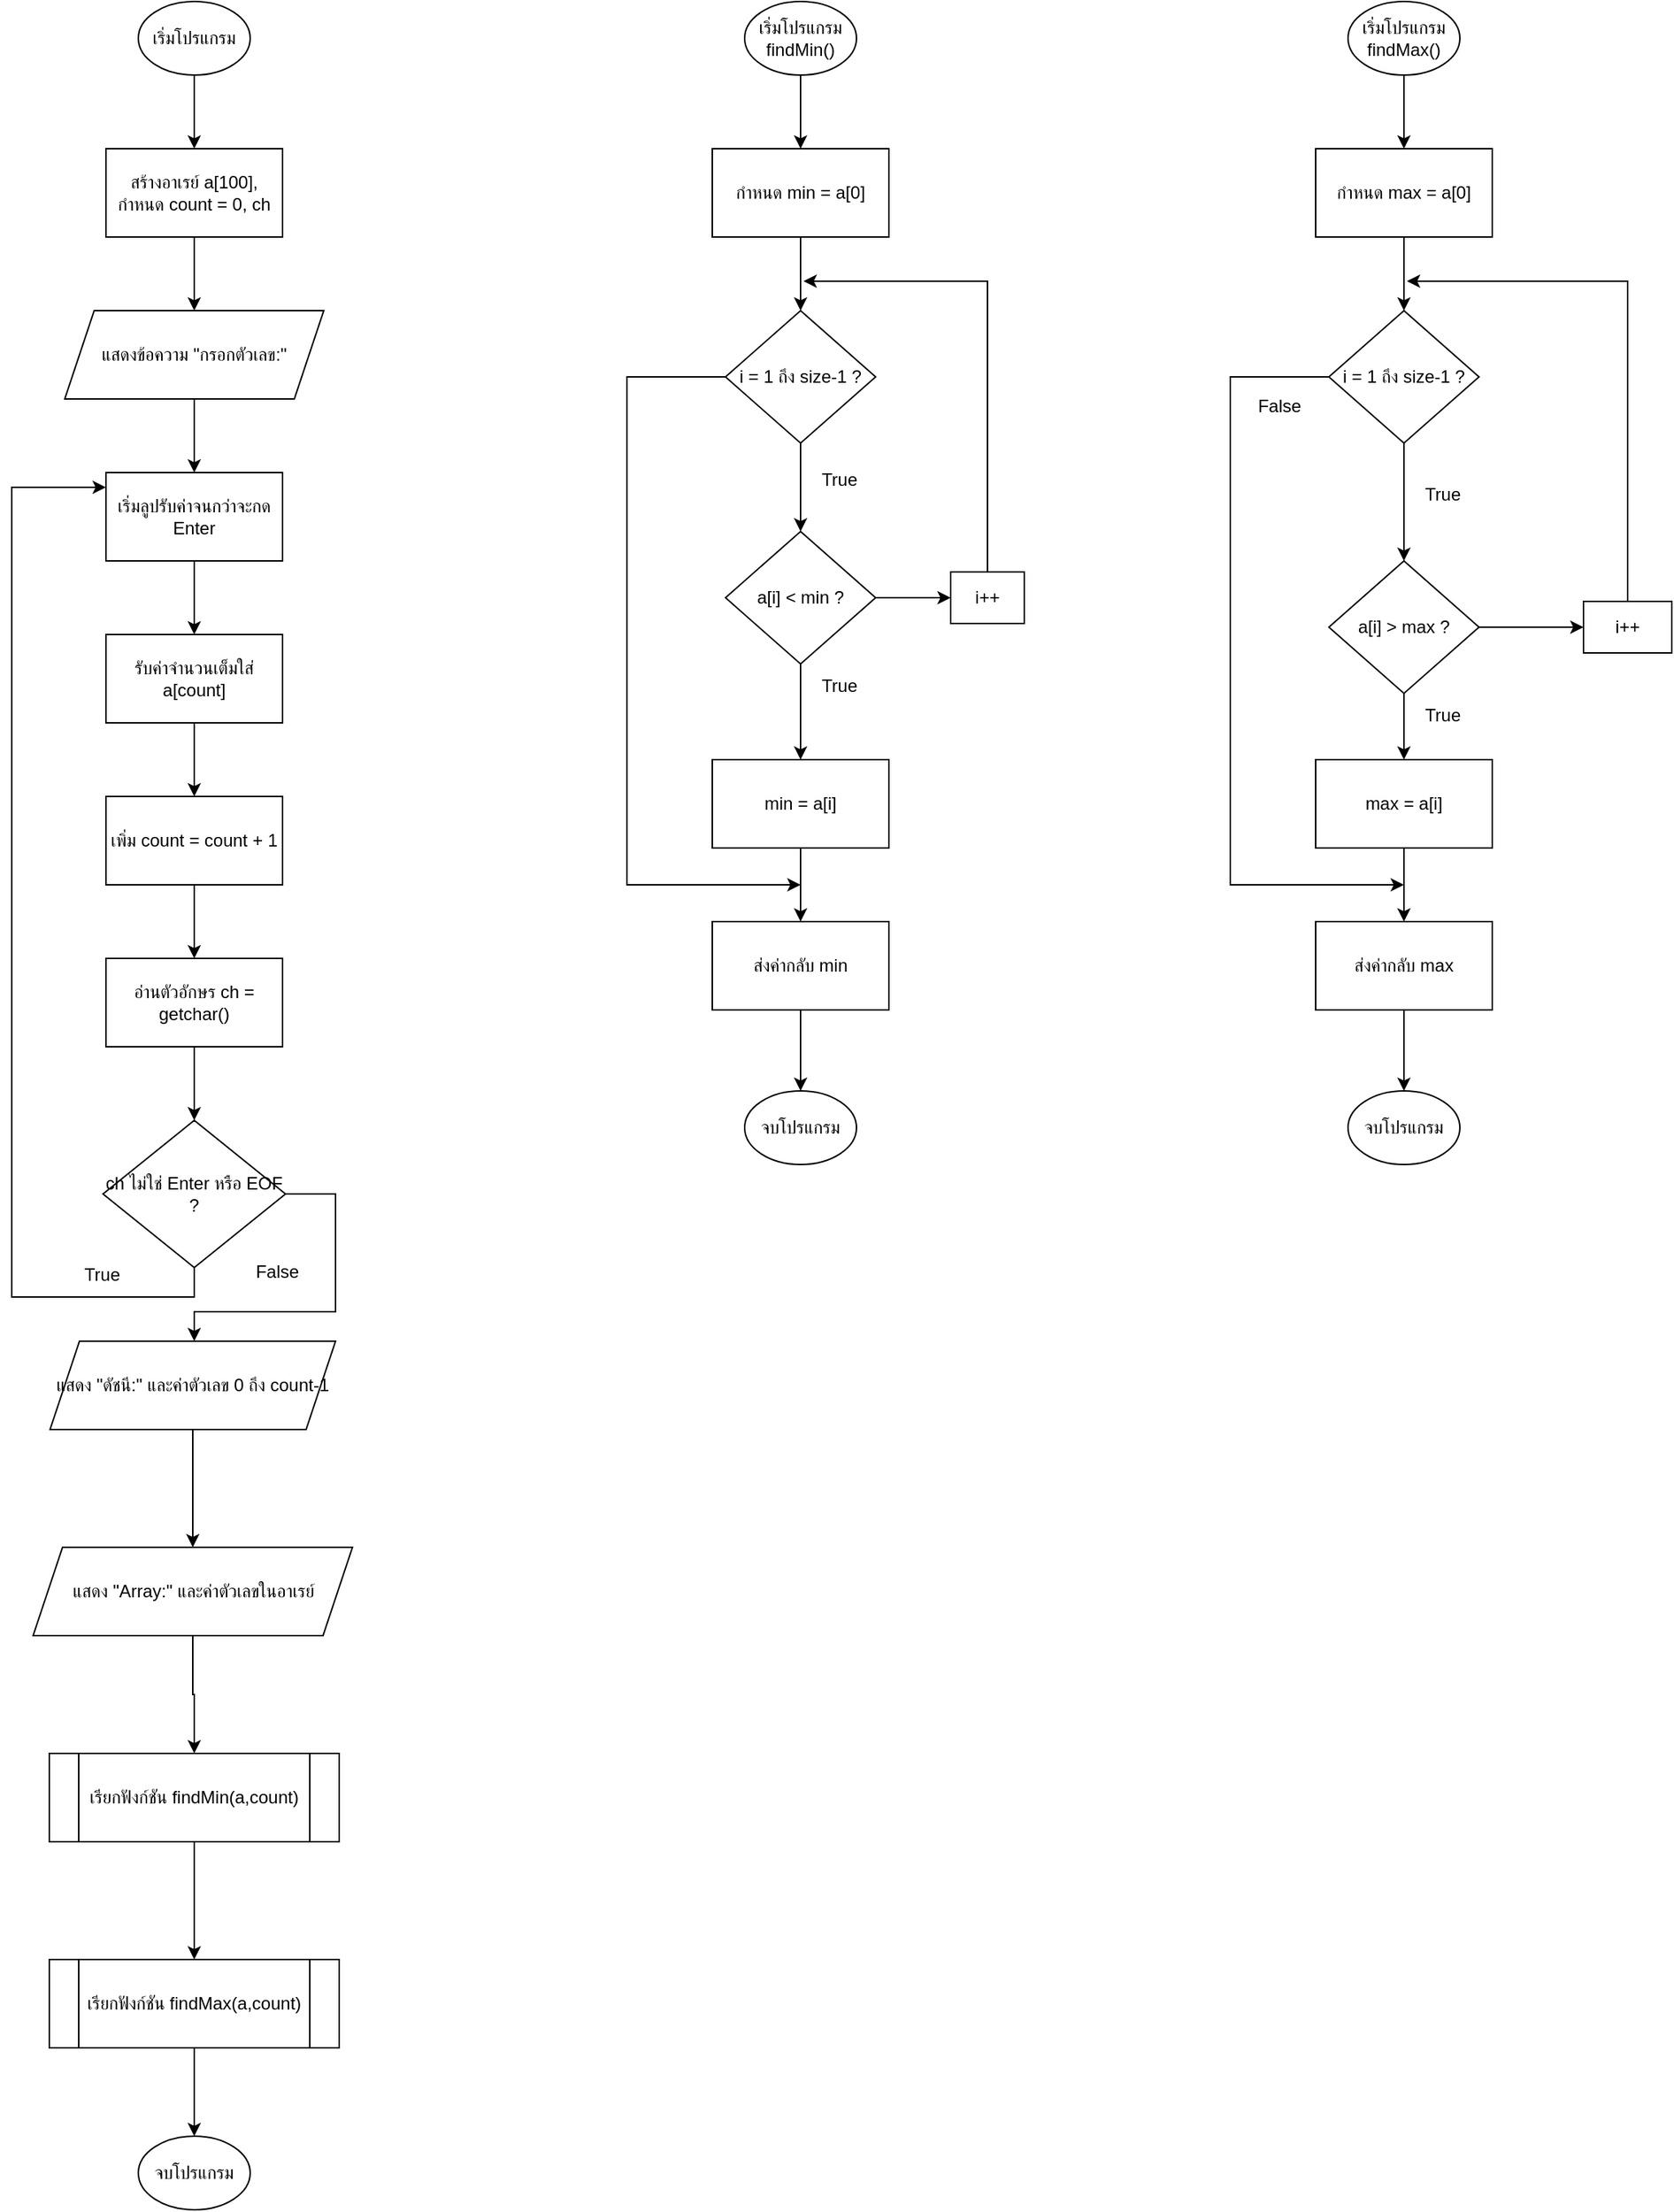 <mxfile version="28.2.5">
  <diagram name="หน้า-1" id="DJnujdEyidwuMX4dNXrI">
    <mxGraphModel dx="2977" dy="1789" grid="1" gridSize="10" guides="1" tooltips="1" connect="1" arrows="1" fold="1" page="1" pageScale="1" pageWidth="827" pageHeight="1169" math="0" shadow="0">
      <root>
        <mxCell id="0" />
        <mxCell id="1" parent="0" />
        <mxCell id="jgj6PPTQt38Oaf4RnsGW-14" value="" style="edgeStyle=orthogonalEdgeStyle;rounded=0;orthogonalLoop=1;jettySize=auto;html=1;" edge="1" parent="1" source="jgj6PPTQt38Oaf4RnsGW-12" target="jgj6PPTQt38Oaf4RnsGW-13">
          <mxGeometry relative="1" as="geometry" />
        </mxCell>
        <mxCell id="jgj6PPTQt38Oaf4RnsGW-12" value="เริ่มโปรแกรม" style="ellipse;whiteSpace=wrap;html=1;" vertex="1" parent="1">
          <mxGeometry x="268" y="40" width="76" height="50" as="geometry" />
        </mxCell>
        <mxCell id="jgj6PPTQt38Oaf4RnsGW-18" value="" style="edgeStyle=orthogonalEdgeStyle;rounded=0;orthogonalLoop=1;jettySize=auto;html=1;" edge="1" parent="1" source="jgj6PPTQt38Oaf4RnsGW-13" target="jgj6PPTQt38Oaf4RnsGW-17">
          <mxGeometry relative="1" as="geometry" />
        </mxCell>
        <mxCell id="jgj6PPTQt38Oaf4RnsGW-13" value="สร้างอาเรย์ a[100], กำหนด count = 0, ch" style="whiteSpace=wrap;html=1;" vertex="1" parent="1">
          <mxGeometry x="246" y="140" width="120" height="60" as="geometry" />
        </mxCell>
        <mxCell id="jgj6PPTQt38Oaf4RnsGW-20" value="" style="edgeStyle=orthogonalEdgeStyle;rounded=0;orthogonalLoop=1;jettySize=auto;html=1;" edge="1" parent="1" source="jgj6PPTQt38Oaf4RnsGW-17" target="jgj6PPTQt38Oaf4RnsGW-19">
          <mxGeometry relative="1" as="geometry" />
        </mxCell>
        <mxCell id="jgj6PPTQt38Oaf4RnsGW-17" value="แสดงข้อความ &quot;กรอกตัวเลข:&quot;" style="shape=parallelogram;perimeter=parallelogramPerimeter;whiteSpace=wrap;html=1;fixedSize=1;" vertex="1" parent="1">
          <mxGeometry x="218" y="250" width="176" height="60" as="geometry" />
        </mxCell>
        <mxCell id="jgj6PPTQt38Oaf4RnsGW-22" value="" style="edgeStyle=orthogonalEdgeStyle;rounded=0;orthogonalLoop=1;jettySize=auto;html=1;" edge="1" parent="1" source="jgj6PPTQt38Oaf4RnsGW-19" target="jgj6PPTQt38Oaf4RnsGW-21">
          <mxGeometry relative="1" as="geometry" />
        </mxCell>
        <mxCell id="jgj6PPTQt38Oaf4RnsGW-19" value="เริ่มลูปรับค่าจนกว่าจะกด Enter" style="whiteSpace=wrap;html=1;" vertex="1" parent="1">
          <mxGeometry x="246" y="360" width="120" height="60" as="geometry" />
        </mxCell>
        <mxCell id="jgj6PPTQt38Oaf4RnsGW-24" value="" style="edgeStyle=orthogonalEdgeStyle;rounded=0;orthogonalLoop=1;jettySize=auto;html=1;" edge="1" parent="1" source="jgj6PPTQt38Oaf4RnsGW-21" target="jgj6PPTQt38Oaf4RnsGW-23">
          <mxGeometry relative="1" as="geometry" />
        </mxCell>
        <mxCell id="jgj6PPTQt38Oaf4RnsGW-21" value="รับค่าจำนวนเต็มใส่ a[count]" style="whiteSpace=wrap;html=1;" vertex="1" parent="1">
          <mxGeometry x="246" y="470" width="120" height="60" as="geometry" />
        </mxCell>
        <mxCell id="jgj6PPTQt38Oaf4RnsGW-26" value="" style="edgeStyle=orthogonalEdgeStyle;rounded=0;orthogonalLoop=1;jettySize=auto;html=1;" edge="1" parent="1" source="jgj6PPTQt38Oaf4RnsGW-23" target="jgj6PPTQt38Oaf4RnsGW-25">
          <mxGeometry relative="1" as="geometry" />
        </mxCell>
        <mxCell id="jgj6PPTQt38Oaf4RnsGW-23" value="เพิ่ม count = count + 1" style="whiteSpace=wrap;html=1;" vertex="1" parent="1">
          <mxGeometry x="246" y="580" width="120" height="60" as="geometry" />
        </mxCell>
        <mxCell id="jgj6PPTQt38Oaf4RnsGW-30" value="" style="edgeStyle=orthogonalEdgeStyle;rounded=0;orthogonalLoop=1;jettySize=auto;html=1;" edge="1" parent="1" source="jgj6PPTQt38Oaf4RnsGW-25" target="jgj6PPTQt38Oaf4RnsGW-29">
          <mxGeometry relative="1" as="geometry" />
        </mxCell>
        <mxCell id="jgj6PPTQt38Oaf4RnsGW-25" value="อ่านตัวอักษร ch = getchar()" style="whiteSpace=wrap;html=1;" vertex="1" parent="1">
          <mxGeometry x="246" y="690" width="120" height="60" as="geometry" />
        </mxCell>
        <mxCell id="jgj6PPTQt38Oaf4RnsGW-31" style="edgeStyle=orthogonalEdgeStyle;rounded=0;orthogonalLoop=1;jettySize=auto;html=1;entryX=0;entryY=0.5;entryDx=0;entryDy=0;" edge="1" parent="1">
          <mxGeometry relative="1" as="geometry">
            <mxPoint x="305.999" y="879.953" as="sourcePoint" />
            <mxPoint x="245.94" y="370" as="targetPoint" />
            <Array as="points">
              <mxPoint x="306" y="920" />
              <mxPoint x="182" y="920" />
              <mxPoint x="182" y="370" />
            </Array>
          </mxGeometry>
        </mxCell>
        <mxCell id="jgj6PPTQt38Oaf4RnsGW-34" value="" style="edgeStyle=orthogonalEdgeStyle;rounded=0;orthogonalLoop=1;jettySize=auto;html=1;entryX=0.5;entryY=0;entryDx=0;entryDy=0;" edge="1" parent="1" source="jgj6PPTQt38Oaf4RnsGW-29">
          <mxGeometry relative="1" as="geometry">
            <mxPoint x="306" y="950" as="targetPoint" />
            <Array as="points">
              <mxPoint x="402" y="850" />
              <mxPoint x="402" y="930" />
              <mxPoint x="306" y="930" />
            </Array>
          </mxGeometry>
        </mxCell>
        <mxCell id="jgj6PPTQt38Oaf4RnsGW-29" value="ch ไม่ใช่ Enter หรือ EOF ?" style="rhombus;whiteSpace=wrap;html=1;" vertex="1" parent="1">
          <mxGeometry x="244" y="800" width="124" height="100" as="geometry" />
        </mxCell>
        <mxCell id="jgj6PPTQt38Oaf4RnsGW-32" value="True" style="text;html=1;align=center;verticalAlign=middle;resizable=0;points=[];autosize=1;strokeColor=none;fillColor=none;" vertex="1" parent="1">
          <mxGeometry x="218" y="890" width="50" height="30" as="geometry" />
        </mxCell>
        <mxCell id="jgj6PPTQt38Oaf4RnsGW-35" value="False" style="text;html=1;align=center;verticalAlign=middle;resizable=0;points=[];autosize=1;strokeColor=none;fillColor=none;" vertex="1" parent="1">
          <mxGeometry x="337" y="888" width="50" height="30" as="geometry" />
        </mxCell>
        <mxCell id="jgj6PPTQt38Oaf4RnsGW-39" value="" style="edgeStyle=orthogonalEdgeStyle;rounded=0;orthogonalLoop=1;jettySize=auto;html=1;" edge="1" parent="1" source="jgj6PPTQt38Oaf4RnsGW-36" target="jgj6PPTQt38Oaf4RnsGW-38">
          <mxGeometry relative="1" as="geometry" />
        </mxCell>
        <mxCell id="jgj6PPTQt38Oaf4RnsGW-36" value="แสดง &quot;ดัชนี:&quot; และค่าตัวเลข 0 ถึง count-1" style="shape=parallelogram;perimeter=parallelogramPerimeter;whiteSpace=wrap;html=1;fixedSize=1;" vertex="1" parent="1">
          <mxGeometry x="208" y="950" width="194" height="60" as="geometry" />
        </mxCell>
        <mxCell id="jgj6PPTQt38Oaf4RnsGW-45" value="" style="edgeStyle=orthogonalEdgeStyle;rounded=0;orthogonalLoop=1;jettySize=auto;html=1;" edge="1" parent="1" source="jgj6PPTQt38Oaf4RnsGW-38" target="jgj6PPTQt38Oaf4RnsGW-44">
          <mxGeometry relative="1" as="geometry" />
        </mxCell>
        <mxCell id="jgj6PPTQt38Oaf4RnsGW-38" value="แสดง &quot;Array:&quot; และค่าตัวเลขในอาเรย์" style="shape=parallelogram;perimeter=parallelogramPerimeter;whiteSpace=wrap;html=1;fixedSize=1;" vertex="1" parent="1">
          <mxGeometry x="196.5" y="1090" width="217" height="60" as="geometry" />
        </mxCell>
        <mxCell id="jgj6PPTQt38Oaf4RnsGW-47" value="" style="edgeStyle=orthogonalEdgeStyle;rounded=0;orthogonalLoop=1;jettySize=auto;html=1;" edge="1" parent="1" source="jgj6PPTQt38Oaf4RnsGW-44" target="jgj6PPTQt38Oaf4RnsGW-46">
          <mxGeometry relative="1" as="geometry" />
        </mxCell>
        <mxCell id="jgj6PPTQt38Oaf4RnsGW-44" value="เรียกฟังก์ชัน findMin(a,count)" style="shape=process;whiteSpace=wrap;html=1;backgroundOutline=1;" vertex="1" parent="1">
          <mxGeometry x="207.5" y="1230" width="197" height="60" as="geometry" />
        </mxCell>
        <mxCell id="jgj6PPTQt38Oaf4RnsGW-49" value="" style="edgeStyle=orthogonalEdgeStyle;rounded=0;orthogonalLoop=1;jettySize=auto;html=1;" edge="1" parent="1" source="jgj6PPTQt38Oaf4RnsGW-46" target="jgj6PPTQt38Oaf4RnsGW-48">
          <mxGeometry relative="1" as="geometry" />
        </mxCell>
        <mxCell id="jgj6PPTQt38Oaf4RnsGW-46" value="เรียกฟังก์ชัน findMax(a,count)" style="shape=process;whiteSpace=wrap;html=1;backgroundOutline=1;" vertex="1" parent="1">
          <mxGeometry x="207.5" y="1370" width="197" height="60" as="geometry" />
        </mxCell>
        <mxCell id="jgj6PPTQt38Oaf4RnsGW-48" value="จบโปรแกรม" style="ellipse;whiteSpace=wrap;html=1;" vertex="1" parent="1">
          <mxGeometry x="268" y="1490" width="76" height="50" as="geometry" />
        </mxCell>
        <mxCell id="jgj6PPTQt38Oaf4RnsGW-52" value="" style="edgeStyle=orthogonalEdgeStyle;rounded=0;orthogonalLoop=1;jettySize=auto;html=1;" edge="1" parent="1" source="jgj6PPTQt38Oaf4RnsGW-50" target="jgj6PPTQt38Oaf4RnsGW-51">
          <mxGeometry relative="1" as="geometry" />
        </mxCell>
        <mxCell id="jgj6PPTQt38Oaf4RnsGW-50" value="เริ่มโปรแกรม&lt;div&gt;findMin()&lt;/div&gt;" style="ellipse;whiteSpace=wrap;html=1;" vertex="1" parent="1">
          <mxGeometry x="680" y="40" width="76" height="50" as="geometry" />
        </mxCell>
        <mxCell id="jgj6PPTQt38Oaf4RnsGW-54" value="" style="edgeStyle=orthogonalEdgeStyle;rounded=0;orthogonalLoop=1;jettySize=auto;html=1;" edge="1" parent="1" source="jgj6PPTQt38Oaf4RnsGW-51" target="jgj6PPTQt38Oaf4RnsGW-53">
          <mxGeometry relative="1" as="geometry" />
        </mxCell>
        <mxCell id="jgj6PPTQt38Oaf4RnsGW-51" value="กำหนด min = a[0]" style="whiteSpace=wrap;html=1;" vertex="1" parent="1">
          <mxGeometry x="658" y="140" width="120" height="60" as="geometry" />
        </mxCell>
        <mxCell id="jgj6PPTQt38Oaf4RnsGW-56" value="" style="edgeStyle=orthogonalEdgeStyle;rounded=0;orthogonalLoop=1;jettySize=auto;html=1;" edge="1" parent="1" source="jgj6PPTQt38Oaf4RnsGW-53" target="jgj6PPTQt38Oaf4RnsGW-55">
          <mxGeometry relative="1" as="geometry" />
        </mxCell>
        <mxCell id="jgj6PPTQt38Oaf4RnsGW-63" style="edgeStyle=orthogonalEdgeStyle;rounded=0;orthogonalLoop=1;jettySize=auto;html=1;" edge="1" parent="1" source="jgj6PPTQt38Oaf4RnsGW-53">
          <mxGeometry relative="1" as="geometry">
            <mxPoint x="718" y="640" as="targetPoint" />
            <Array as="points">
              <mxPoint x="600" y="295" />
              <mxPoint x="600" y="640" />
            </Array>
          </mxGeometry>
        </mxCell>
        <mxCell id="jgj6PPTQt38Oaf4RnsGW-53" value="i = 1 ถึง size-1 ?" style="rhombus;whiteSpace=wrap;html=1;" vertex="1" parent="1">
          <mxGeometry x="667" y="250" width="102" height="90" as="geometry" />
        </mxCell>
        <mxCell id="jgj6PPTQt38Oaf4RnsGW-58" value="" style="edgeStyle=orthogonalEdgeStyle;rounded=0;orthogonalLoop=1;jettySize=auto;html=1;" edge="1" parent="1" source="jgj6PPTQt38Oaf4RnsGW-55" target="jgj6PPTQt38Oaf4RnsGW-57">
          <mxGeometry relative="1" as="geometry" />
        </mxCell>
        <mxCell id="jgj6PPTQt38Oaf4RnsGW-66" value="" style="edgeStyle=orthogonalEdgeStyle;rounded=0;orthogonalLoop=1;jettySize=auto;html=1;" edge="1" parent="1" source="jgj6PPTQt38Oaf4RnsGW-55" target="jgj6PPTQt38Oaf4RnsGW-65">
          <mxGeometry relative="1" as="geometry" />
        </mxCell>
        <mxCell id="jgj6PPTQt38Oaf4RnsGW-55" value="a[i] &amp;lt; min ?" style="rhombus;whiteSpace=wrap;html=1;" vertex="1" parent="1">
          <mxGeometry x="667" y="400" width="102" height="90" as="geometry" />
        </mxCell>
        <mxCell id="jgj6PPTQt38Oaf4RnsGW-80" value="" style="edgeStyle=orthogonalEdgeStyle;rounded=0;orthogonalLoop=1;jettySize=auto;html=1;" edge="1" parent="1" source="jgj6PPTQt38Oaf4RnsGW-57" target="jgj6PPTQt38Oaf4RnsGW-79">
          <mxGeometry relative="1" as="geometry" />
        </mxCell>
        <mxCell id="jgj6PPTQt38Oaf4RnsGW-57" value="min = a[i]" style="whiteSpace=wrap;html=1;" vertex="1" parent="1">
          <mxGeometry x="658" y="555" width="120" height="60" as="geometry" />
        </mxCell>
        <mxCell id="jgj6PPTQt38Oaf4RnsGW-59" value="จบโปรแกรม" style="ellipse;whiteSpace=wrap;html=1;" vertex="1" parent="1">
          <mxGeometry x="680" y="780" width="76" height="50" as="geometry" />
        </mxCell>
        <mxCell id="jgj6PPTQt38Oaf4RnsGW-61" value="True" style="text;html=1;align=center;verticalAlign=middle;resizable=0;points=[];autosize=1;strokeColor=none;fillColor=none;" vertex="1" parent="1">
          <mxGeometry x="719" y="490" width="50" height="30" as="geometry" />
        </mxCell>
        <mxCell id="jgj6PPTQt38Oaf4RnsGW-62" value="True" style="text;html=1;align=center;verticalAlign=middle;resizable=0;points=[];autosize=1;strokeColor=none;fillColor=none;" vertex="1" parent="1">
          <mxGeometry x="719" y="350" width="50" height="30" as="geometry" />
        </mxCell>
        <mxCell id="jgj6PPTQt38Oaf4RnsGW-67" style="edgeStyle=orthogonalEdgeStyle;rounded=0;orthogonalLoop=1;jettySize=auto;html=1;" edge="1" parent="1" source="jgj6PPTQt38Oaf4RnsGW-65">
          <mxGeometry relative="1" as="geometry">
            <mxPoint x="720" y="230" as="targetPoint" />
            <Array as="points">
              <mxPoint x="845" y="230" />
              <mxPoint x="720" y="230" />
            </Array>
          </mxGeometry>
        </mxCell>
        <mxCell id="jgj6PPTQt38Oaf4RnsGW-65" value="i++" style="whiteSpace=wrap;html=1;" vertex="1" parent="1">
          <mxGeometry x="820" y="427.5" width="50" height="35" as="geometry" />
        </mxCell>
        <mxCell id="jgj6PPTQt38Oaf4RnsGW-70" value="" style="edgeStyle=orthogonalEdgeStyle;rounded=0;orthogonalLoop=1;jettySize=auto;html=1;" edge="1" parent="1" source="jgj6PPTQt38Oaf4RnsGW-68" target="jgj6PPTQt38Oaf4RnsGW-69">
          <mxGeometry relative="1" as="geometry" />
        </mxCell>
        <mxCell id="jgj6PPTQt38Oaf4RnsGW-68" value="เริ่มโปรแกรม&lt;div&gt; findMax()&lt;/div&gt;" style="ellipse;whiteSpace=wrap;html=1;" vertex="1" parent="1">
          <mxGeometry x="1090" y="40" width="76" height="50" as="geometry" />
        </mxCell>
        <mxCell id="jgj6PPTQt38Oaf4RnsGW-72" value="" style="edgeStyle=orthogonalEdgeStyle;rounded=0;orthogonalLoop=1;jettySize=auto;html=1;" edge="1" parent="1" source="jgj6PPTQt38Oaf4RnsGW-69" target="jgj6PPTQt38Oaf4RnsGW-71">
          <mxGeometry relative="1" as="geometry" />
        </mxCell>
        <mxCell id="jgj6PPTQt38Oaf4RnsGW-69" value="กำหนด max = a[0]" style="whiteSpace=wrap;html=1;" vertex="1" parent="1">
          <mxGeometry x="1068" y="140" width="120" height="60" as="geometry" />
        </mxCell>
        <mxCell id="jgj6PPTQt38Oaf4RnsGW-74" value="" style="edgeStyle=orthogonalEdgeStyle;rounded=0;orthogonalLoop=1;jettySize=auto;html=1;" edge="1" parent="1" source="jgj6PPTQt38Oaf4RnsGW-71" target="jgj6PPTQt38Oaf4RnsGW-73">
          <mxGeometry relative="1" as="geometry" />
        </mxCell>
        <mxCell id="jgj6PPTQt38Oaf4RnsGW-71" value="i = 1 ถึง size-1 ?" style="rhombus;whiteSpace=wrap;html=1;" vertex="1" parent="1">
          <mxGeometry x="1077" y="250" width="102" height="90" as="geometry" />
        </mxCell>
        <mxCell id="jgj6PPTQt38Oaf4RnsGW-76" value="" style="edgeStyle=orthogonalEdgeStyle;rounded=0;orthogonalLoop=1;jettySize=auto;html=1;" edge="1" parent="1" source="jgj6PPTQt38Oaf4RnsGW-73" target="jgj6PPTQt38Oaf4RnsGW-75">
          <mxGeometry relative="1" as="geometry" />
        </mxCell>
        <mxCell id="jgj6PPTQt38Oaf4RnsGW-88" style="edgeStyle=orthogonalEdgeStyle;rounded=0;orthogonalLoop=1;jettySize=auto;html=1;exitX=0;exitY=0.5;exitDx=0;exitDy=0;" edge="1" parent="1" source="jgj6PPTQt38Oaf4RnsGW-71">
          <mxGeometry relative="1" as="geometry">
            <mxPoint x="1128" y="640" as="targetPoint" />
            <Array as="points">
              <mxPoint x="1010" y="295" />
              <mxPoint x="1010" y="640" />
            </Array>
          </mxGeometry>
        </mxCell>
        <mxCell id="jgj6PPTQt38Oaf4RnsGW-93" value="" style="edgeStyle=orthogonalEdgeStyle;rounded=0;orthogonalLoop=1;jettySize=auto;html=1;" edge="1" parent="1" source="jgj6PPTQt38Oaf4RnsGW-73" target="jgj6PPTQt38Oaf4RnsGW-92">
          <mxGeometry relative="1" as="geometry" />
        </mxCell>
        <mxCell id="jgj6PPTQt38Oaf4RnsGW-73" value="a[i] &amp;gt; max ?" style="rhombus;whiteSpace=wrap;html=1;" vertex="1" parent="1">
          <mxGeometry x="1077" y="420" width="102" height="90" as="geometry" />
        </mxCell>
        <mxCell id="jgj6PPTQt38Oaf4RnsGW-83" value="" style="edgeStyle=orthogonalEdgeStyle;rounded=0;orthogonalLoop=1;jettySize=auto;html=1;" edge="1" parent="1" source="jgj6PPTQt38Oaf4RnsGW-75" target="jgj6PPTQt38Oaf4RnsGW-82">
          <mxGeometry relative="1" as="geometry" />
        </mxCell>
        <mxCell id="jgj6PPTQt38Oaf4RnsGW-75" value="max = a[i]" style="whiteSpace=wrap;html=1;" vertex="1" parent="1">
          <mxGeometry x="1068" y="555" width="120" height="60" as="geometry" />
        </mxCell>
        <mxCell id="jgj6PPTQt38Oaf4RnsGW-77" value="จบโปรแกรม" style="ellipse;whiteSpace=wrap;html=1;" vertex="1" parent="1">
          <mxGeometry x="1090" y="780" width="76" height="50" as="geometry" />
        </mxCell>
        <mxCell id="jgj6PPTQt38Oaf4RnsGW-81" value="" style="edgeStyle=orthogonalEdgeStyle;rounded=0;orthogonalLoop=1;jettySize=auto;html=1;" edge="1" parent="1" source="jgj6PPTQt38Oaf4RnsGW-79" target="jgj6PPTQt38Oaf4RnsGW-59">
          <mxGeometry relative="1" as="geometry" />
        </mxCell>
        <mxCell id="jgj6PPTQt38Oaf4RnsGW-79" value="ส่งค่ากลับ min" style="whiteSpace=wrap;html=1;" vertex="1" parent="1">
          <mxGeometry x="658" y="665" width="120" height="60" as="geometry" />
        </mxCell>
        <mxCell id="jgj6PPTQt38Oaf4RnsGW-84" value="" style="edgeStyle=orthogonalEdgeStyle;rounded=0;orthogonalLoop=1;jettySize=auto;html=1;" edge="1" parent="1" source="jgj6PPTQt38Oaf4RnsGW-82" target="jgj6PPTQt38Oaf4RnsGW-77">
          <mxGeometry relative="1" as="geometry" />
        </mxCell>
        <mxCell id="jgj6PPTQt38Oaf4RnsGW-82" value="ส่งค่ากลับ max" style="whiteSpace=wrap;html=1;" vertex="1" parent="1">
          <mxGeometry x="1068" y="665" width="120" height="60" as="geometry" />
        </mxCell>
        <mxCell id="jgj6PPTQt38Oaf4RnsGW-86" value="True" style="text;html=1;align=center;verticalAlign=middle;resizable=0;points=[];autosize=1;strokeColor=none;fillColor=none;" vertex="1" parent="1">
          <mxGeometry x="1129" y="360" width="50" height="30" as="geometry" />
        </mxCell>
        <mxCell id="jgj6PPTQt38Oaf4RnsGW-87" value="True" style="text;html=1;align=center;verticalAlign=middle;resizable=0;points=[];autosize=1;strokeColor=none;fillColor=none;" vertex="1" parent="1">
          <mxGeometry x="1129" y="510" width="50" height="30" as="geometry" />
        </mxCell>
        <mxCell id="jgj6PPTQt38Oaf4RnsGW-89" value="False" style="text;html=1;align=center;verticalAlign=middle;resizable=0;points=[];autosize=1;strokeColor=none;fillColor=none;" vertex="1" parent="1">
          <mxGeometry x="1018" y="300" width="50" height="30" as="geometry" />
        </mxCell>
        <mxCell id="jgj6PPTQt38Oaf4RnsGW-94" style="edgeStyle=orthogonalEdgeStyle;rounded=0;orthogonalLoop=1;jettySize=auto;html=1;" edge="1" parent="1" source="jgj6PPTQt38Oaf4RnsGW-92">
          <mxGeometry relative="1" as="geometry">
            <mxPoint x="1130" y="230" as="targetPoint" />
            <Array as="points">
              <mxPoint x="1280" y="230" />
            </Array>
          </mxGeometry>
        </mxCell>
        <mxCell id="jgj6PPTQt38Oaf4RnsGW-92" value="i++" style="whiteSpace=wrap;html=1;" vertex="1" parent="1">
          <mxGeometry x="1250" y="447.5" width="60" height="35" as="geometry" />
        </mxCell>
      </root>
    </mxGraphModel>
  </diagram>
</mxfile>
